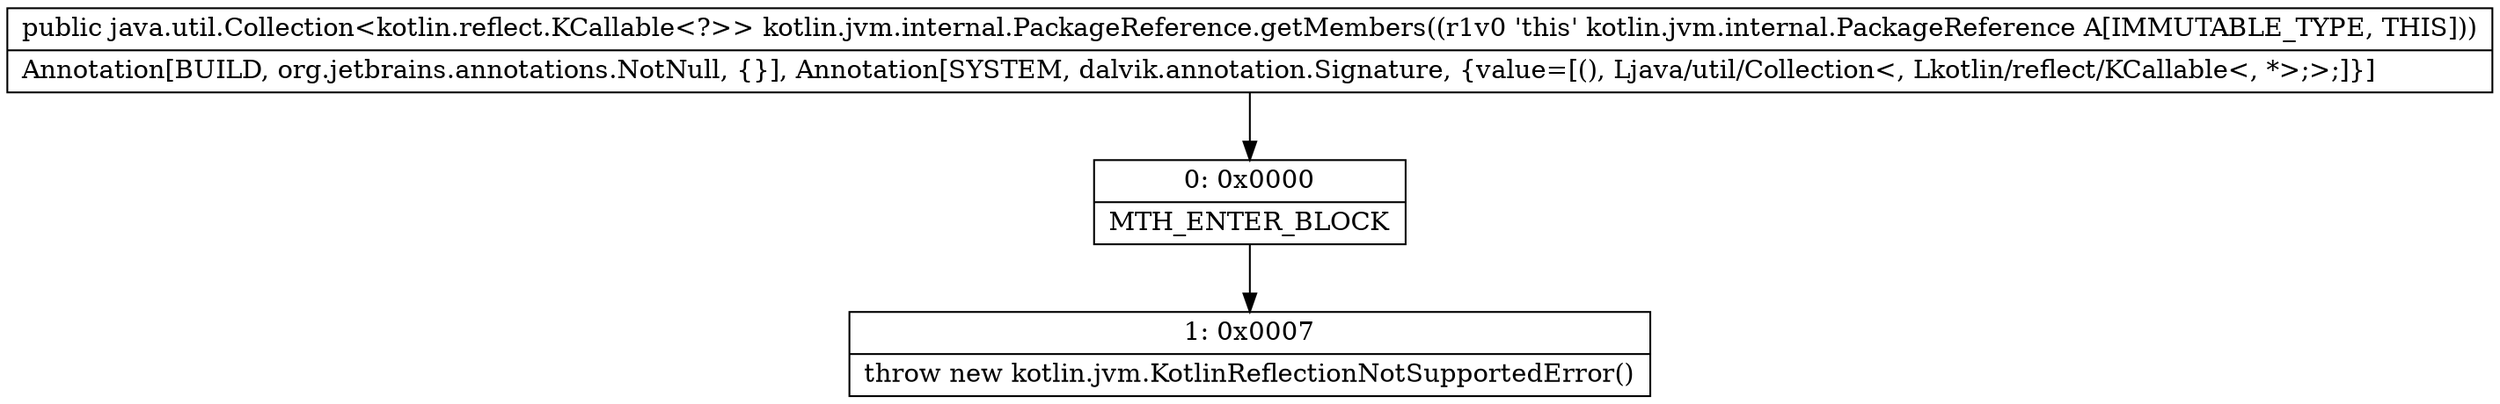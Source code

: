 digraph "CFG forkotlin.jvm.internal.PackageReference.getMembers()Ljava\/util\/Collection;" {
Node_0 [shape=record,label="{0\:\ 0x0000|MTH_ENTER_BLOCK\l}"];
Node_1 [shape=record,label="{1\:\ 0x0007|throw new kotlin.jvm.KotlinReflectionNotSupportedError()\l}"];
MethodNode[shape=record,label="{public java.util.Collection\<kotlin.reflect.KCallable\<?\>\> kotlin.jvm.internal.PackageReference.getMembers((r1v0 'this' kotlin.jvm.internal.PackageReference A[IMMUTABLE_TYPE, THIS]))  | Annotation[BUILD, org.jetbrains.annotations.NotNull, \{\}], Annotation[SYSTEM, dalvik.annotation.Signature, \{value=[(), Ljava\/util\/Collection\<, Lkotlin\/reflect\/KCallable\<, *\>;\>;]\}]\l}"];
MethodNode -> Node_0;
Node_0 -> Node_1;
}

